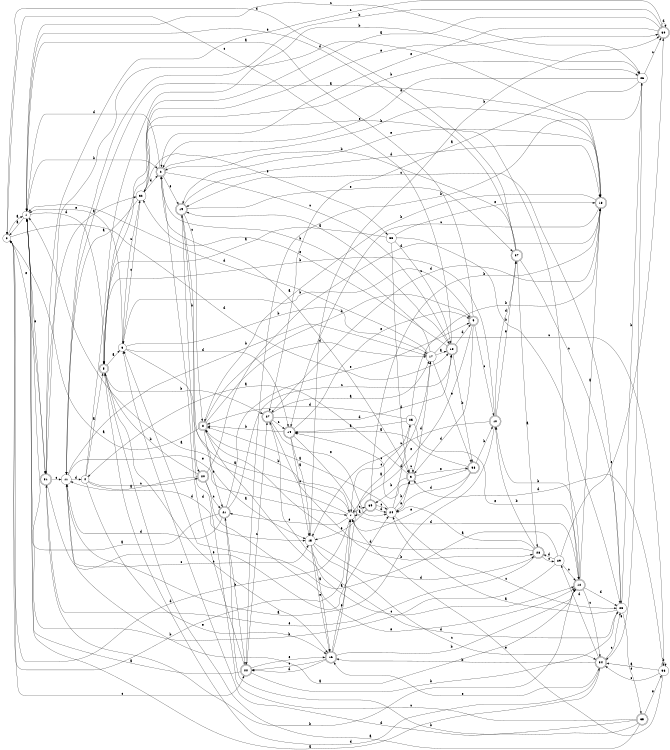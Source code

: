 digraph n32_8 {
__start0 [label="" shape="none"];

rankdir=LR;
size="8,5";

s0 [style="filled", color="black", fillcolor="white" shape="circle", label="0"];
s1 [style="filled", color="black", fillcolor="white" shape="circle", label="1"];
s2 [style="rounded,filled", color="black", fillcolor="white" shape="doublecircle", label="2"];
s3 [style="rounded,filled", color="black", fillcolor="white" shape="doublecircle", label="3"];
s4 [style="filled", color="black", fillcolor="white" shape="circle", label="4"];
s5 [style="rounded,filled", color="black", fillcolor="white" shape="doublecircle", label="5"];
s6 [style="filled", color="black", fillcolor="white" shape="circle", label="6"];
s7 [style="filled", color="black", fillcolor="white" shape="circle", label="7"];
s8 [style="rounded,filled", color="black", fillcolor="white" shape="doublecircle", label="8"];
s9 [style="rounded,filled", color="black", fillcolor="white" shape="doublecircle", label="9"];
s10 [style="rounded,filled", color="black", fillcolor="white" shape="doublecircle", label="10"];
s11 [style="filled", color="black", fillcolor="white" shape="circle", label="11"];
s12 [style="rounded,filled", color="black", fillcolor="white" shape="doublecircle", label="12"];
s13 [style="rounded,filled", color="black", fillcolor="white" shape="doublecircle", label="13"];
s14 [style="rounded,filled", color="black", fillcolor="white" shape="doublecircle", label="14"];
s15 [style="filled", color="black", fillcolor="white" shape="circle", label="15"];
s16 [style="rounded,filled", color="black", fillcolor="white" shape="doublecircle", label="16"];
s17 [style="filled", color="black", fillcolor="white" shape="circle", label="17"];
s18 [style="rounded,filled", color="black", fillcolor="white" shape="doublecircle", label="18"];
s19 [style="rounded,filled", color="black", fillcolor="white" shape="doublecircle", label="19"];
s20 [style="rounded,filled", color="black", fillcolor="white" shape="doublecircle", label="20"];
s21 [style="rounded,filled", color="black", fillcolor="white" shape="doublecircle", label="21"];
s22 [style="rounded,filled", color="black", fillcolor="white" shape="doublecircle", label="22"];
s23 [style="filled", color="black", fillcolor="white" shape="circle", label="23"];
s24 [style="filled", color="black", fillcolor="white" shape="circle", label="24"];
s25 [style="filled", color="black", fillcolor="white" shape="circle", label="25"];
s26 [style="filled", color="black", fillcolor="white" shape="circle", label="26"];
s27 [style="rounded,filled", color="black", fillcolor="white" shape="doublecircle", label="27"];
s28 [style="rounded,filled", color="black", fillcolor="white" shape="doublecircle", label="28"];
s29 [style="filled", color="black", fillcolor="white" shape="circle", label="29"];
s30 [style="rounded,filled", color="black", fillcolor="white" shape="doublecircle", label="30"];
s31 [style="rounded,filled", color="black", fillcolor="white" shape="doublecircle", label="31"];
s32 [style="filled", color="black", fillcolor="white" shape="circle", label="32"];
s33 [style="filled", color="black", fillcolor="white" shape="circle", label="33"];
s34 [style="rounded,filled", color="black", fillcolor="white" shape="doublecircle", label="34"];
s35 [style="rounded,filled", color="black", fillcolor="white" shape="doublecircle", label="35"];
s36 [style="filled", color="black", fillcolor="white" shape="circle", label="36"];
s37 [style="rounded,filled", color="black", fillcolor="white" shape="doublecircle", label="37"];
s38 [style="rounded,filled", color="black", fillcolor="white" shape="doublecircle", label="38"];
s39 [style="rounded,filled", color="black", fillcolor="white" shape="doublecircle", label="39"];
s0 -> s1 [label="a"];
s0 -> s7 [label="b"];
s0 -> s22 [label="c"];
s0 -> s18 [label="d"];
s0 -> s31 [label="e"];
s1 -> s0 [label="a"];
s1 -> s2 [label="b"];
s1 -> s26 [label="c"];
s1 -> s5 [label="d"];
s1 -> s31 [label="e"];
s2 -> s3 [label="a"];
s2 -> s13 [label="b"];
s2 -> s18 [label="c"];
s2 -> s1 [label="d"];
s2 -> s19 [label="e"];
s3 -> s4 [label="a"];
s3 -> s39 [label="b"];
s3 -> s3 [label="c"];
s3 -> s17 [label="d"];
s3 -> s38 [label="e"];
s4 -> s5 [label="a"];
s4 -> s26 [label="b"];
s4 -> s20 [label="c"];
s4 -> s15 [label="d"];
s4 -> s16 [label="e"];
s5 -> s6 [label="a"];
s5 -> s27 [label="b"];
s5 -> s16 [label="c"];
s5 -> s34 [label="d"];
s5 -> s30 [label="e"];
s6 -> s7 [label="a"];
s6 -> s17 [label="b"];
s6 -> s32 [label="c"];
s6 -> s14 [label="d"];
s6 -> s1 [label="e"];
s7 -> s1 [label="a"];
s7 -> s8 [label="b"];
s7 -> s39 [label="c"];
s7 -> s0 [label="d"];
s7 -> s21 [label="e"];
s8 -> s0 [label="a"];
s8 -> s9 [label="b"];
s8 -> s12 [label="c"];
s8 -> s17 [label="d"];
s8 -> s21 [label="e"];
s9 -> s1 [label="a"];
s9 -> s6 [label="b"];
s9 -> s10 [label="c"];
s9 -> s3 [label="d"];
s9 -> s7 [label="e"];
s10 -> s11 [label="a"];
s10 -> s5 [label="b"];
s10 -> s15 [label="c"];
s10 -> s37 [label="d"];
s10 -> s37 [label="e"];
s11 -> s12 [label="a"];
s11 -> s17 [label="b"];
s11 -> s15 [label="c"];
s11 -> s4 [label="d"];
s11 -> s7 [label="e"];
s12 -> s13 [label="a"];
s12 -> s10 [label="b"];
s12 -> s34 [label="c"];
s12 -> s23 [label="d"];
s12 -> s32 [label="e"];
s13 -> s11 [label="a"];
s13 -> s8 [label="b"];
s13 -> s14 [label="c"];
s13 -> s27 [label="d"];
s13 -> s19 [label="e"];
s14 -> s15 [label="a"];
s14 -> s8 [label="b"];
s14 -> s15 [label="c"];
s14 -> s12 [label="d"];
s14 -> s9 [label="e"];
s15 -> s16 [label="a"];
s15 -> s30 [label="b"];
s15 -> s34 [label="c"];
s15 -> s28 [label="d"];
s15 -> s16 [label="e"];
s16 -> s17 [label="a"];
s16 -> s12 [label="b"];
s16 -> s22 [label="c"];
s16 -> s22 [label="d"];
s16 -> s7 [label="e"];
s17 -> s18 [label="a"];
s17 -> s2 [label="b"];
s17 -> s36 [label="c"];
s17 -> s1 [label="d"];
s17 -> s38 [label="e"];
s18 -> s19 [label="a"];
s18 -> s38 [label="b"];
s18 -> s0 [label="c"];
s18 -> s9 [label="d"];
s18 -> s32 [label="e"];
s19 -> s15 [label="a"];
s19 -> s20 [label="b"];
s19 -> s8 [label="c"];
s19 -> s13 [label="d"];
s19 -> s37 [label="e"];
s20 -> s11 [label="a"];
s20 -> s5 [label="b"];
s20 -> s21 [label="c"];
s20 -> s13 [label="d"];
s20 -> s12 [label="e"];
s21 -> s1 [label="a"];
s21 -> s22 [label="b"];
s21 -> s18 [label="c"];
s21 -> s11 [label="d"];
s21 -> s9 [label="e"];
s22 -> s1 [label="a"];
s22 -> s23 [label="b"];
s22 -> s27 [label="c"];
s22 -> s2 [label="d"];
s22 -> s16 [label="e"];
s23 -> s24 [label="a"];
s23 -> s26 [label="b"];
s23 -> s19 [label="c"];
s23 -> s27 [label="d"];
s23 -> s35 [label="e"];
s24 -> s8 [label="a"];
s24 -> s3 [label="b"];
s24 -> s23 [label="c"];
s24 -> s25 [label="d"];
s24 -> s3 [label="e"];
s25 -> s14 [label="a"];
s25 -> s13 [label="b"];
s25 -> s7 [label="c"];
s25 -> s8 [label="d"];
s25 -> s12 [label="e"];
s26 -> s27 [label="a"];
s26 -> s22 [label="b"];
s26 -> s30 [label="c"];
s26 -> s2 [label="d"];
s26 -> s34 [label="e"];
s27 -> s17 [label="a"];
s27 -> s28 [label="b"];
s27 -> s14 [label="c"];
s27 -> s18 [label="d"];
s27 -> s24 [label="e"];
s28 -> s24 [label="a"];
s28 -> s10 [label="b"];
s28 -> s29 [label="c"];
s28 -> s8 [label="d"];
s28 -> s31 [label="e"];
s29 -> s6 [label="a"];
s29 -> s1 [label="b"];
s29 -> s12 [label="c"];
s29 -> s28 [label="d"];
s29 -> s30 [label="e"];
s30 -> s5 [label="a"];
s30 -> s11 [label="b"];
s30 -> s31 [label="c"];
s30 -> s30 [label="d"];
s30 -> s2 [label="e"];
s31 -> s32 [label="a"];
s31 -> s12 [label="b"];
s31 -> s11 [label="c"];
s31 -> s13 [label="d"];
s31 -> s24 [label="e"];
s32 -> s11 [label="a"];
s32 -> s26 [label="b"];
s32 -> s6 [label="c"];
s32 -> s2 [label="d"];
s32 -> s33 [label="e"];
s33 -> s5 [label="a"];
s33 -> s23 [label="b"];
s33 -> s18 [label="c"];
s33 -> s3 [label="d"];
s33 -> s13 [label="e"];
s34 -> s1 [label="a"];
s34 -> s16 [label="b"];
s34 -> s23 [label="c"];
s34 -> s29 [label="d"];
s34 -> s16 [label="e"];
s35 -> s5 [label="a"];
s35 -> s21 [label="b"];
s35 -> s19 [label="c"];
s35 -> s6 [label="d"];
s35 -> s36 [label="e"];
s36 -> s34 [label="a"];
s36 -> s36 [label="b"];
s36 -> s34 [label="c"];
s36 -> s3 [label="d"];
s36 -> s7 [label="e"];
s37 -> s28 [label="a"];
s37 -> s2 [label="b"];
s37 -> s23 [label="c"];
s37 -> s0 [label="d"];
s37 -> s1 [label="e"];
s38 -> s14 [label="a"];
s38 -> s10 [label="b"];
s38 -> s14 [label="c"];
s38 -> s24 [label="d"];
s38 -> s7 [label="e"];
s39 -> s7 [label="a"];
s39 -> s13 [label="b"];
s39 -> s24 [label="c"];
s39 -> s24 [label="d"];
s39 -> s15 [label="e"];

}